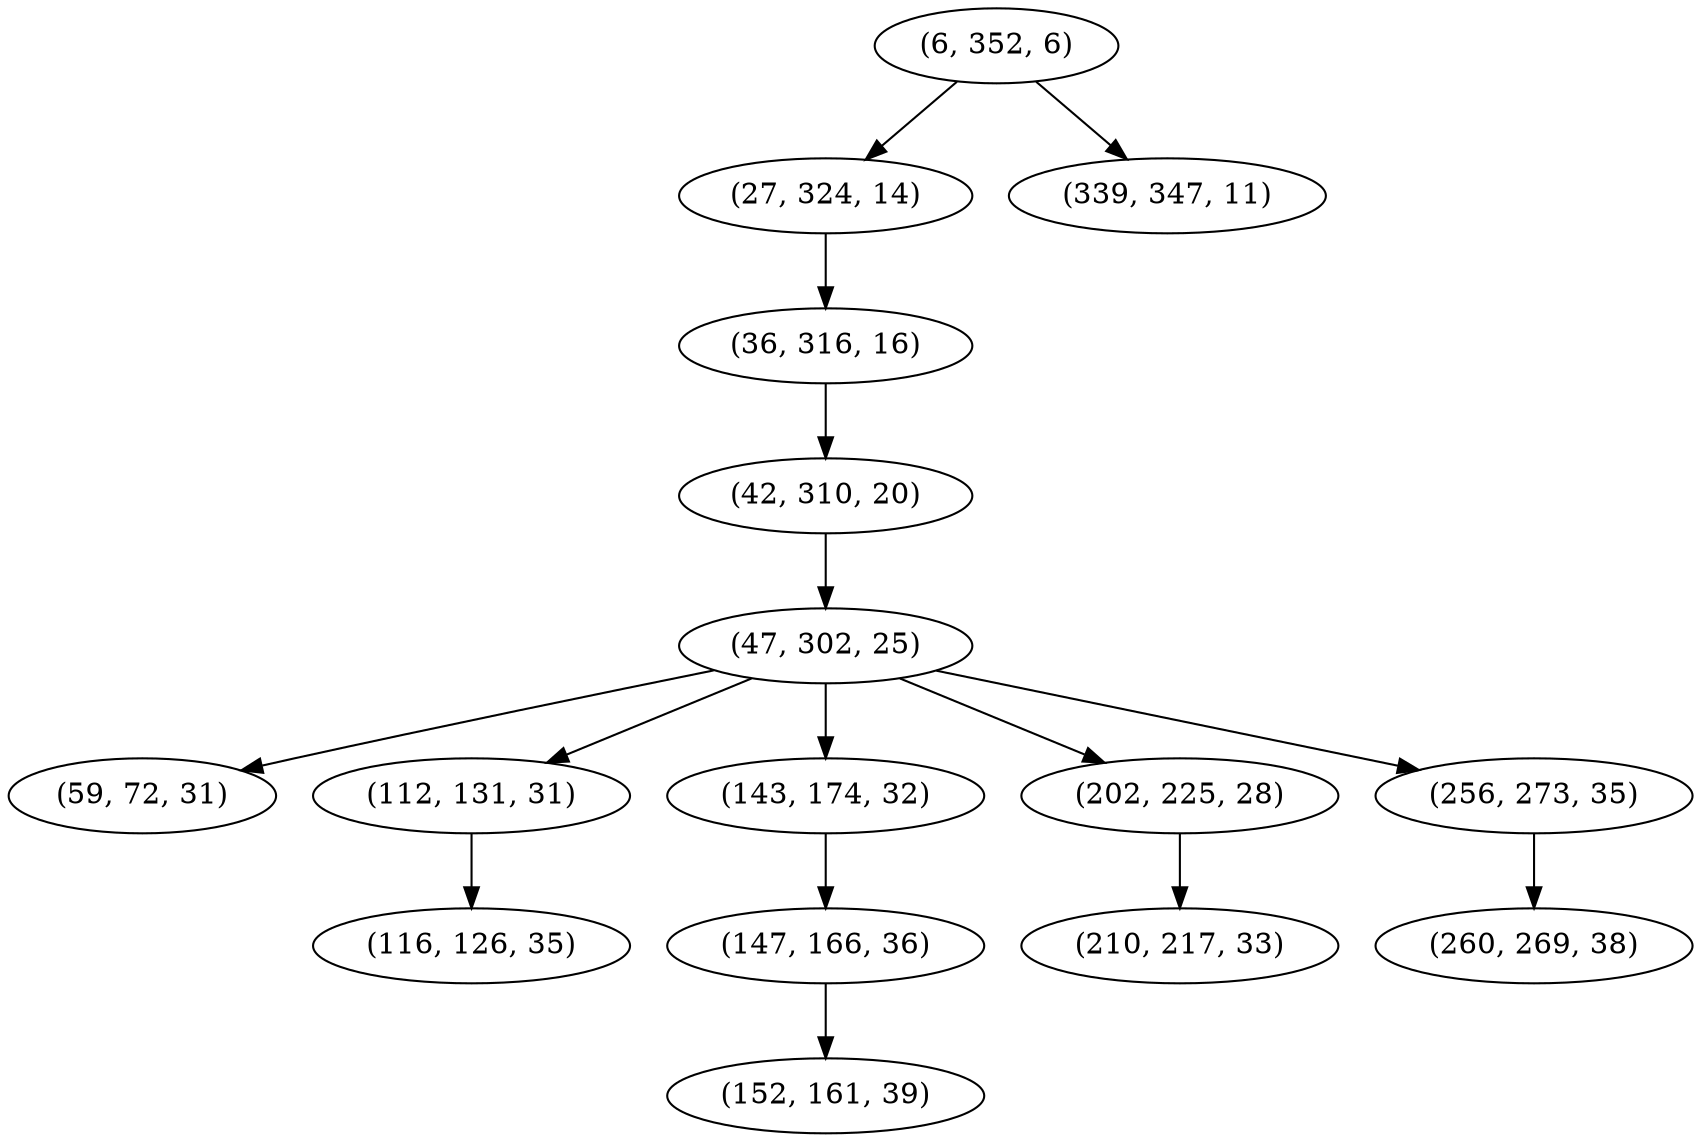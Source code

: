 digraph tree {
    "(6, 352, 6)";
    "(27, 324, 14)";
    "(36, 316, 16)";
    "(42, 310, 20)";
    "(47, 302, 25)";
    "(59, 72, 31)";
    "(112, 131, 31)";
    "(116, 126, 35)";
    "(143, 174, 32)";
    "(147, 166, 36)";
    "(152, 161, 39)";
    "(202, 225, 28)";
    "(210, 217, 33)";
    "(256, 273, 35)";
    "(260, 269, 38)";
    "(339, 347, 11)";
    "(6, 352, 6)" -> "(27, 324, 14)";
    "(6, 352, 6)" -> "(339, 347, 11)";
    "(27, 324, 14)" -> "(36, 316, 16)";
    "(36, 316, 16)" -> "(42, 310, 20)";
    "(42, 310, 20)" -> "(47, 302, 25)";
    "(47, 302, 25)" -> "(59, 72, 31)";
    "(47, 302, 25)" -> "(112, 131, 31)";
    "(47, 302, 25)" -> "(143, 174, 32)";
    "(47, 302, 25)" -> "(202, 225, 28)";
    "(47, 302, 25)" -> "(256, 273, 35)";
    "(112, 131, 31)" -> "(116, 126, 35)";
    "(143, 174, 32)" -> "(147, 166, 36)";
    "(147, 166, 36)" -> "(152, 161, 39)";
    "(202, 225, 28)" -> "(210, 217, 33)";
    "(256, 273, 35)" -> "(260, 269, 38)";
}
